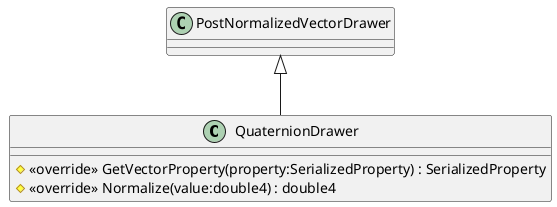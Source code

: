 @startuml
class QuaternionDrawer {
    # <<override>> GetVectorProperty(property:SerializedProperty) : SerializedProperty
    # <<override>> Normalize(value:double4) : double4
}
PostNormalizedVectorDrawer <|-- QuaternionDrawer
@enduml
